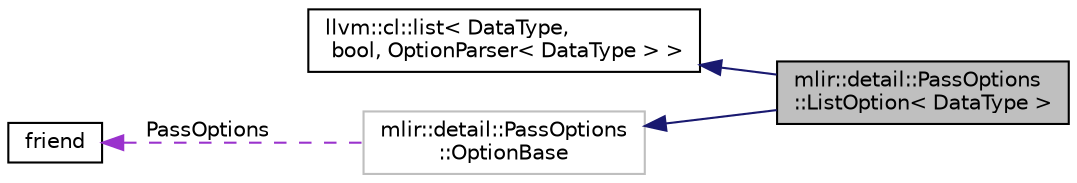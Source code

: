 digraph "mlir::detail::PassOptions::ListOption&lt; DataType &gt;"
{
  bgcolor="transparent";
  edge [fontname="Helvetica",fontsize="10",labelfontname="Helvetica",labelfontsize="10"];
  node [fontname="Helvetica",fontsize="10",shape=record];
  rankdir="LR";
  Node4 [label="mlir::detail::PassOptions\l::ListOption\< DataType \>",height=0.2,width=0.4,color="black", fillcolor="grey75", style="filled", fontcolor="black"];
  Node5 -> Node4 [dir="back",color="midnightblue",fontsize="10",style="solid",fontname="Helvetica"];
  Node5 [label="llvm::cl::list\< DataType,\l bool, OptionParser\< DataType \> \>",height=0.2,width=0.4,color="black",URL="$classllvm_1_1cl_1_1list.html"];
  Node6 -> Node4 [dir="back",color="midnightblue",fontsize="10",style="solid",fontname="Helvetica"];
  Node6 [label="mlir::detail::PassOptions\l::OptionBase",height=0.2,width=0.4,color="grey75",tooltip="This is the type-erased option base class. "];
  Node7 -> Node6 [dir="back",color="darkorchid3",fontsize="10",style="dashed",label=" PassOptions" ,fontname="Helvetica"];
  Node7 [label="friend",height=0.2,width=0.4,color="black",URL="$classfriend.html"];
}
